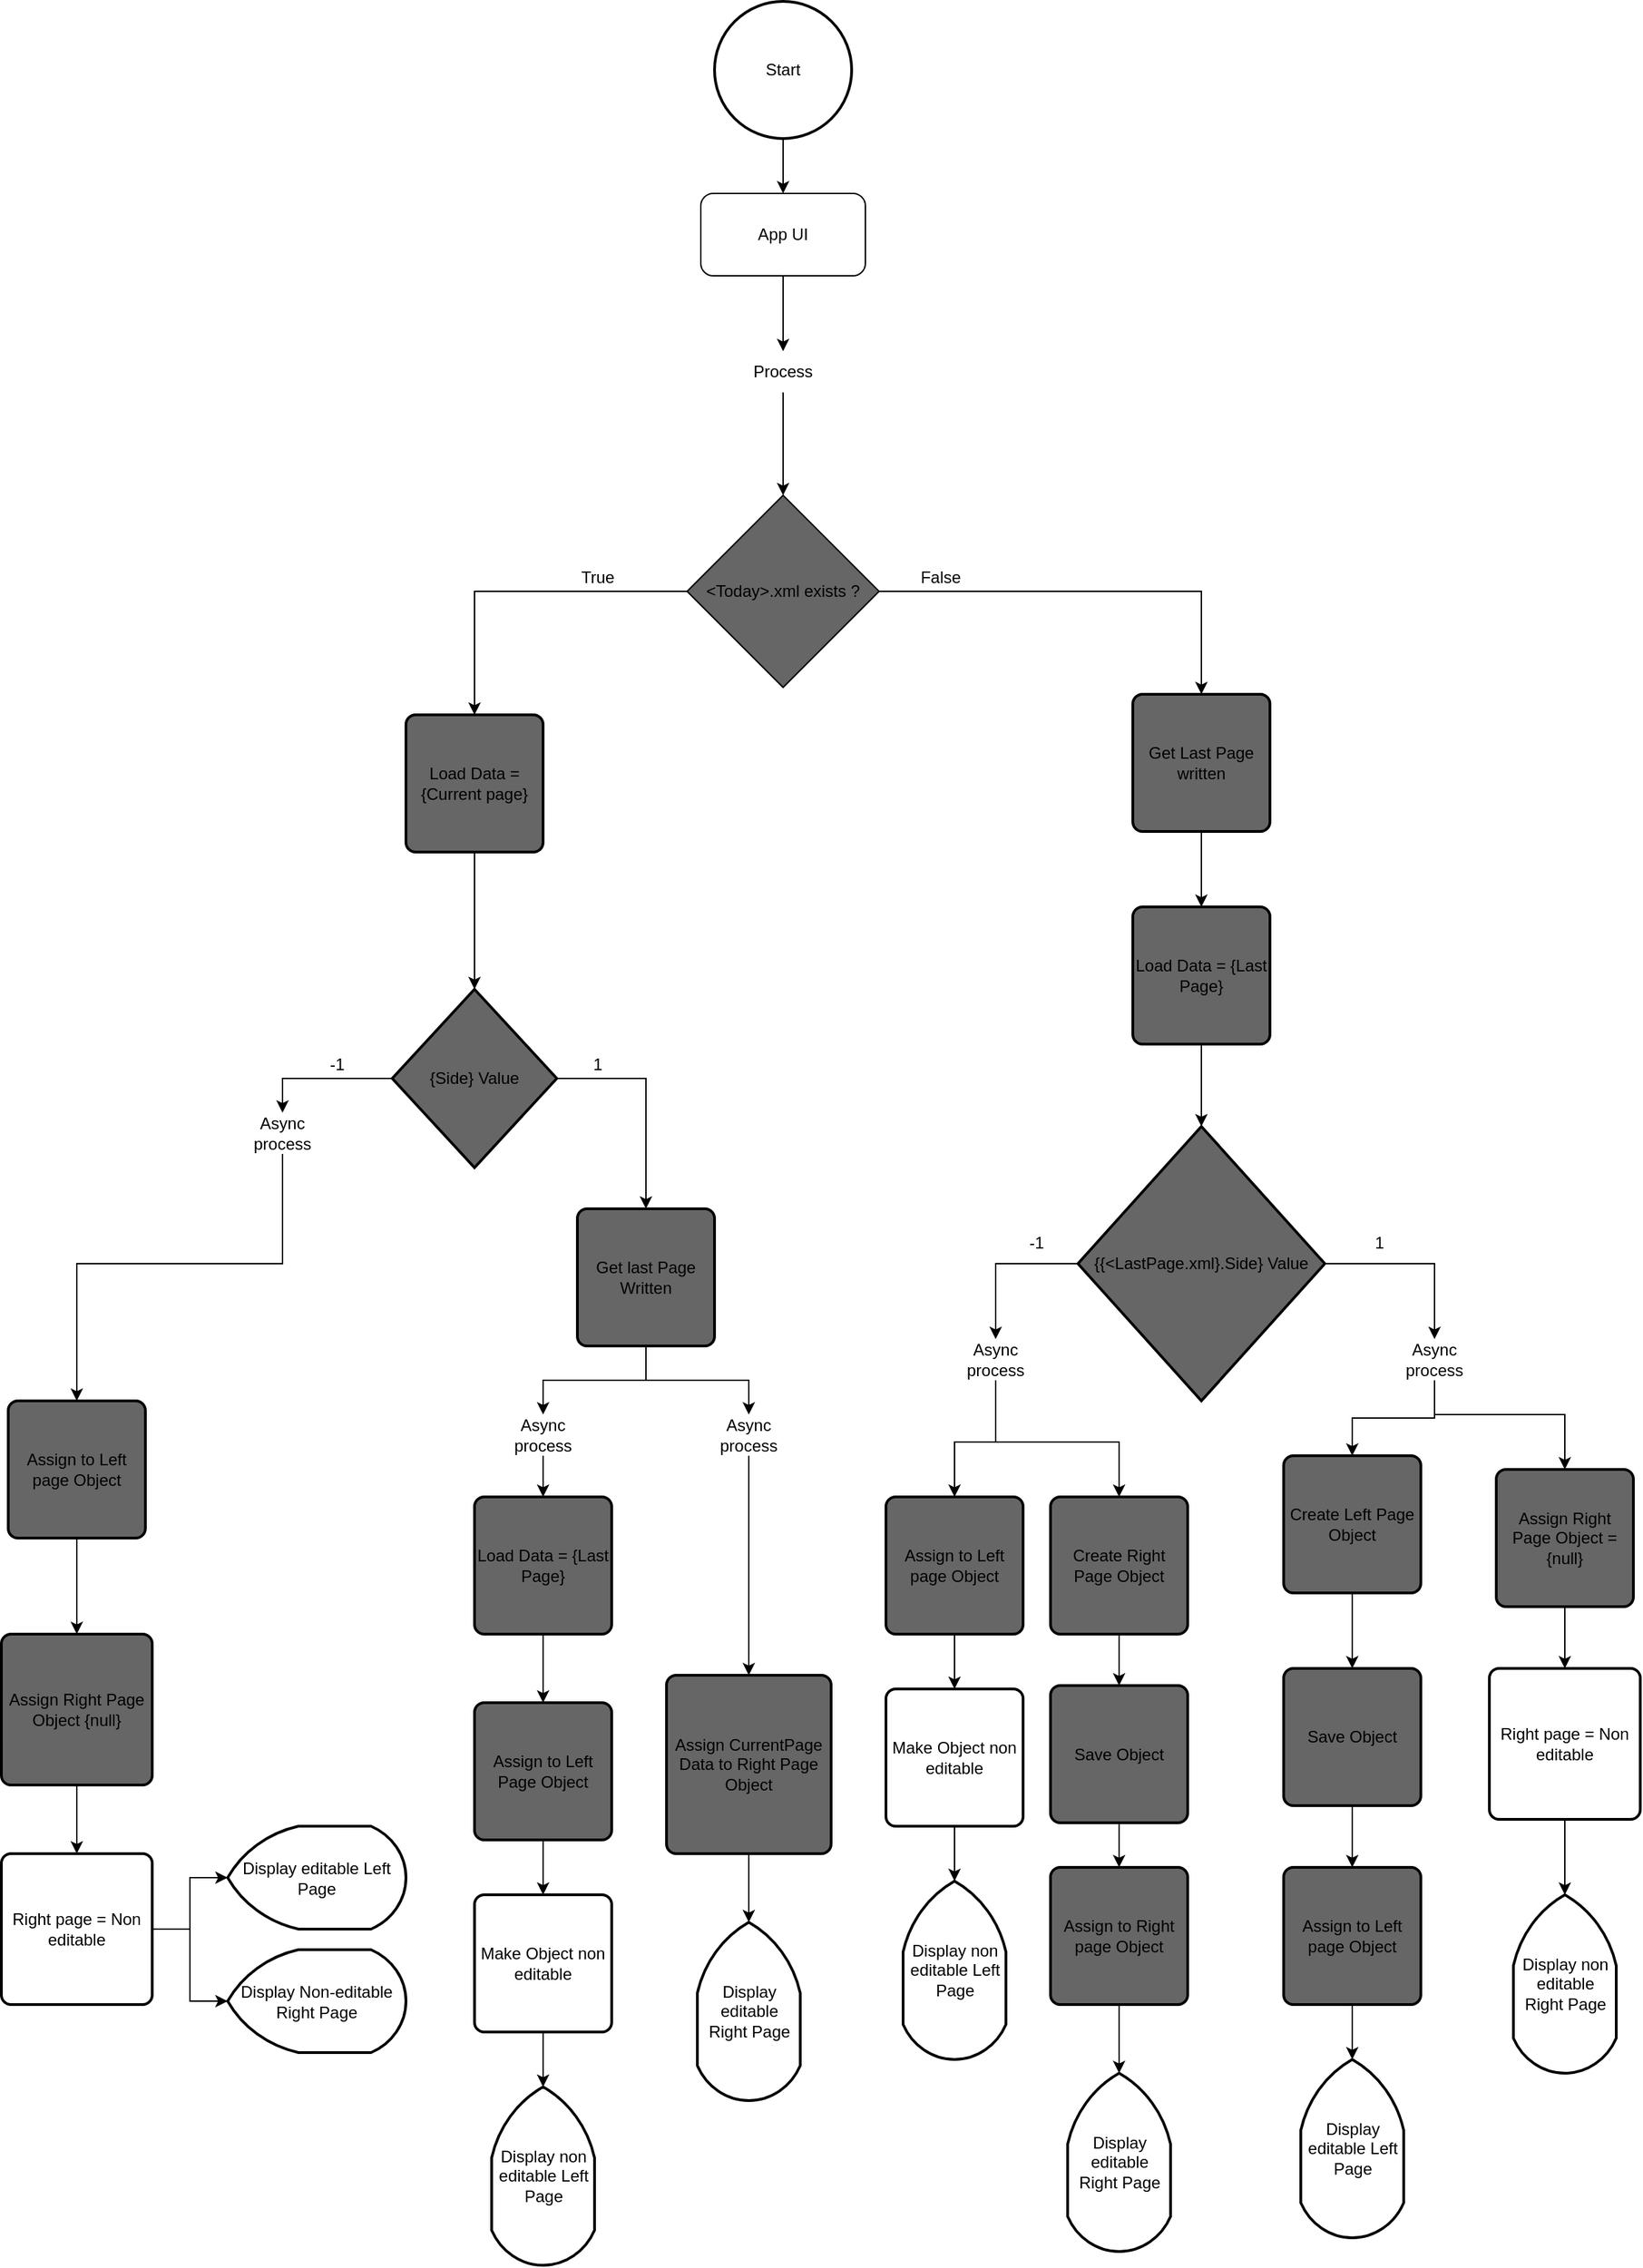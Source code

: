 <mxfile version="22.1.2" type="device">
  <diagram name="Page-1" id="rpkI72Xo0k0b87xjnRrb">
    <mxGraphModel dx="2140" dy="1721" grid="1" gridSize="10" guides="1" tooltips="1" connect="1" arrows="1" fold="1" page="1" pageScale="1" pageWidth="850" pageHeight="1100" math="0" shadow="0">
      <root>
        <mxCell id="0" />
        <mxCell id="1" parent="0" />
        <mxCell id="tKjdwNf_1LPHAgF9rWAc-18" style="edgeStyle=orthogonalEdgeStyle;rounded=0;orthogonalLoop=1;jettySize=auto;html=1;entryX=0.5;entryY=0;entryDx=0;entryDy=0;" parent="1" source="tKjdwNf_1LPHAgF9rWAc-20" target="tKjdwNf_1LPHAgF9rWAc-5" edge="1">
          <mxGeometry relative="1" as="geometry" />
        </mxCell>
        <mxCell id="tKjdwNf_1LPHAgF9rWAc-1" value="App UI" style="rounded=1;whiteSpace=wrap;html=1;" parent="1" vertex="1">
          <mxGeometry x="405" y="20" width="120" height="60" as="geometry" />
        </mxCell>
        <mxCell id="tKjdwNf_1LPHAgF9rWAc-71" style="edgeStyle=orthogonalEdgeStyle;rounded=0;orthogonalLoop=1;jettySize=auto;html=1;entryX=0.5;entryY=0;entryDx=0;entryDy=0;" parent="1" source="tKjdwNf_1LPHAgF9rWAc-5" target="tKjdwNf_1LPHAgF9rWAc-70" edge="1">
          <mxGeometry relative="1" as="geometry" />
        </mxCell>
        <mxCell id="tKjdwNf_1LPHAgF9rWAc-124" style="edgeStyle=orthogonalEdgeStyle;rounded=0;orthogonalLoop=1;jettySize=auto;html=1;entryX=0.5;entryY=0;entryDx=0;entryDy=0;" parent="1" source="tKjdwNf_1LPHAgF9rWAc-5" target="tKjdwNf_1LPHAgF9rWAc-123" edge="1">
          <mxGeometry relative="1" as="geometry" />
        </mxCell>
        <mxCell id="tKjdwNf_1LPHAgF9rWAc-5" value="&lt;div style=&quot;text-align: justify;&quot;&gt;&amp;lt;Today&amp;gt;.xml exists ?&lt;/div&gt;" style="rhombus;whiteSpace=wrap;html=1;fillColor=#666666;" parent="1" vertex="1">
          <mxGeometry x="395" y="240" width="140" height="140" as="geometry" />
        </mxCell>
        <mxCell id="tKjdwNf_1LPHAgF9rWAc-31" style="edgeStyle=orthogonalEdgeStyle;rounded=0;orthogonalLoop=1;jettySize=auto;html=1;entryX=0.5;entryY=0;entryDx=0;entryDy=0;" parent="1" source="tKjdwNf_1LPHAgF9rWAc-7" target="tKjdwNf_1LPHAgF9rWAc-30" edge="1">
          <mxGeometry relative="1" as="geometry" />
        </mxCell>
        <mxCell id="tKjdwNf_1LPHAgF9rWAc-51" style="edgeStyle=orthogonalEdgeStyle;rounded=0;orthogonalLoop=1;jettySize=auto;html=1;entryX=0.5;entryY=0;entryDx=0;entryDy=0;" parent="1" source="tKjdwNf_1LPHAgF9rWAc-7" target="tKjdwNf_1LPHAgF9rWAc-50" edge="1">
          <mxGeometry relative="1" as="geometry" />
        </mxCell>
        <mxCell id="tKjdwNf_1LPHAgF9rWAc-7" value="{Side} Value" style="strokeWidth=2;html=1;shape=mxgraph.flowchart.decision;whiteSpace=wrap;fillColor=#666666;" parent="1" vertex="1">
          <mxGeometry x="180" y="600" width="120" height="130" as="geometry" />
        </mxCell>
        <mxCell id="tKjdwNf_1LPHAgF9rWAc-12" value="True" style="text;html=1;strokeColor=none;fillColor=none;align=center;verticalAlign=middle;whiteSpace=wrap;rounded=0;" parent="1" vertex="1">
          <mxGeometry x="300" y="290" width="60" height="20" as="geometry" />
        </mxCell>
        <mxCell id="tKjdwNf_1LPHAgF9rWAc-13" value="-1" style="text;html=1;strokeColor=none;fillColor=none;align=center;verticalAlign=middle;whiteSpace=wrap;rounded=0;" parent="1" vertex="1">
          <mxGeometry x="110" y="640" width="60" height="30" as="geometry" />
        </mxCell>
        <mxCell id="tKjdwNf_1LPHAgF9rWAc-23" style="edgeStyle=orthogonalEdgeStyle;rounded=0;orthogonalLoop=1;jettySize=auto;html=1;entryX=0.5;entryY=0;entryDx=0;entryDy=0;" parent="1" source="tKjdwNf_1LPHAgF9rWAc-14" target="tKjdwNf_1LPHAgF9rWAc-22" edge="1">
          <mxGeometry relative="1" as="geometry" />
        </mxCell>
        <mxCell id="tKjdwNf_1LPHAgF9rWAc-14" value="Assign to Left page Object" style="rounded=1;whiteSpace=wrap;html=1;absoluteArcSize=1;arcSize=14;strokeWidth=2;fillColor=#666666;" parent="1" vertex="1">
          <mxGeometry x="-100" y="900" width="100" height="100" as="geometry" />
        </mxCell>
        <mxCell id="tKjdwNf_1LPHAgF9rWAc-16" style="edgeStyle=orthogonalEdgeStyle;rounded=0;orthogonalLoop=1;jettySize=auto;html=1;" parent="1" source="tKjdwNf_1LPHAgF9rWAc-15" target="tKjdwNf_1LPHAgF9rWAc-1" edge="1">
          <mxGeometry relative="1" as="geometry" />
        </mxCell>
        <mxCell id="tKjdwNf_1LPHAgF9rWAc-15" value="Start" style="strokeWidth=2;html=1;shape=mxgraph.flowchart.start_2;whiteSpace=wrap;" parent="1" vertex="1">
          <mxGeometry x="415" y="-120" width="100" height="100" as="geometry" />
        </mxCell>
        <mxCell id="tKjdwNf_1LPHAgF9rWAc-19" value="" style="edgeStyle=orthogonalEdgeStyle;rounded=0;orthogonalLoop=1;jettySize=auto;html=1;entryX=0.5;entryY=0;entryDx=0;entryDy=0;" parent="1" source="tKjdwNf_1LPHAgF9rWAc-1" target="tKjdwNf_1LPHAgF9rWAc-20" edge="1">
          <mxGeometry relative="1" as="geometry">
            <mxPoint x="465" y="80" as="sourcePoint" />
            <mxPoint x="465" y="240" as="targetPoint" />
          </mxGeometry>
        </mxCell>
        <mxCell id="tKjdwNf_1LPHAgF9rWAc-20" value="Process" style="text;html=1;strokeColor=none;fillColor=none;align=center;verticalAlign=middle;whiteSpace=wrap;rounded=0;" parent="1" vertex="1">
          <mxGeometry x="435" y="135" width="60" height="30" as="geometry" />
        </mxCell>
        <mxCell id="tKjdwNf_1LPHAgF9rWAc-25" style="edgeStyle=orthogonalEdgeStyle;rounded=0;orthogonalLoop=1;jettySize=auto;html=1;entryX=0.5;entryY=0;entryDx=0;entryDy=0;" parent="1" source="tKjdwNf_1LPHAgF9rWAc-22" target="tKjdwNf_1LPHAgF9rWAc-24" edge="1">
          <mxGeometry relative="1" as="geometry" />
        </mxCell>
        <mxCell id="tKjdwNf_1LPHAgF9rWAc-22" value="Assign Right Page Object {null}" style="rounded=1;whiteSpace=wrap;html=1;absoluteArcSize=1;arcSize=14;strokeWidth=2;fillColor=#666666;" parent="1" vertex="1">
          <mxGeometry x="-105" y="1070" width="110" height="110" as="geometry" />
        </mxCell>
        <mxCell id="tKjdwNf_1LPHAgF9rWAc-24" value="Right page = Non editable" style="rounded=1;whiteSpace=wrap;html=1;absoluteArcSize=1;arcSize=14;strokeWidth=2;" parent="1" vertex="1">
          <mxGeometry x="-105" y="1230" width="110" height="110" as="geometry" />
        </mxCell>
        <mxCell id="tKjdwNf_1LPHAgF9rWAc-26" value="Display editable Left Page" style="strokeWidth=2;html=1;shape=mxgraph.flowchart.display;whiteSpace=wrap;direction=east;" parent="1" vertex="1">
          <mxGeometry x="60" y="1210" width="130" height="75" as="geometry" />
        </mxCell>
        <mxCell id="tKjdwNf_1LPHAgF9rWAc-27" style="edgeStyle=orthogonalEdgeStyle;rounded=0;orthogonalLoop=1;jettySize=auto;html=1;entryX=0;entryY=0.5;entryDx=0;entryDy=0;entryPerimeter=0;" parent="1" source="tKjdwNf_1LPHAgF9rWAc-24" target="tKjdwNf_1LPHAgF9rWAc-26" edge="1">
          <mxGeometry relative="1" as="geometry" />
        </mxCell>
        <mxCell id="tKjdwNf_1LPHAgF9rWAc-28" value="Display Non-editable Right Page" style="strokeWidth=2;html=1;shape=mxgraph.flowchart.display;whiteSpace=wrap;direction=east;" parent="1" vertex="1">
          <mxGeometry x="60" y="1300" width="130" height="75" as="geometry" />
        </mxCell>
        <mxCell id="tKjdwNf_1LPHAgF9rWAc-29" style="edgeStyle=orthogonalEdgeStyle;rounded=0;orthogonalLoop=1;jettySize=auto;html=1;entryX=0;entryY=0.5;entryDx=0;entryDy=0;entryPerimeter=0;" parent="1" source="tKjdwNf_1LPHAgF9rWAc-24" target="tKjdwNf_1LPHAgF9rWAc-28" edge="1">
          <mxGeometry relative="1" as="geometry" />
        </mxCell>
        <mxCell id="tKjdwNf_1LPHAgF9rWAc-45" style="edgeStyle=orthogonalEdgeStyle;rounded=0;orthogonalLoop=1;jettySize=auto;html=1;entryX=0.5;entryY=0;entryDx=0;entryDy=0;" parent="1" source="tKjdwNf_1LPHAgF9rWAc-30" target="tKjdwNf_1LPHAgF9rWAc-43" edge="1">
          <mxGeometry relative="1" as="geometry" />
        </mxCell>
        <mxCell id="tKjdwNf_1LPHAgF9rWAc-46" style="edgeStyle=orthogonalEdgeStyle;rounded=0;orthogonalLoop=1;jettySize=auto;html=1;entryX=0.5;entryY=0;entryDx=0;entryDy=0;" parent="1" source="tKjdwNf_1LPHAgF9rWAc-30" target="tKjdwNf_1LPHAgF9rWAc-44" edge="1">
          <mxGeometry relative="1" as="geometry" />
        </mxCell>
        <mxCell id="tKjdwNf_1LPHAgF9rWAc-30" value="Get last Page Written" style="rounded=1;whiteSpace=wrap;html=1;absoluteArcSize=1;arcSize=14;strokeWidth=2;fillColor=#666666;" parent="1" vertex="1">
          <mxGeometry x="315" y="760" width="100" height="100" as="geometry" />
        </mxCell>
        <mxCell id="tKjdwNf_1LPHAgF9rWAc-32" value="1" style="text;html=1;strokeColor=none;fillColor=none;align=center;verticalAlign=middle;whiteSpace=wrap;rounded=0;" parent="1" vertex="1">
          <mxGeometry x="300" y="640" width="60" height="30" as="geometry" />
        </mxCell>
        <mxCell id="tKjdwNf_1LPHAgF9rWAc-59" style="edgeStyle=orthogonalEdgeStyle;rounded=0;orthogonalLoop=1;jettySize=auto;html=1;" parent="1" source="tKjdwNf_1LPHAgF9rWAc-39" target="tKjdwNf_1LPHAgF9rWAc-58" edge="1">
          <mxGeometry relative="1" as="geometry" />
        </mxCell>
        <mxCell id="tKjdwNf_1LPHAgF9rWAc-39" value="Load Data = {Last Page}" style="rounded=1;whiteSpace=wrap;html=1;absoluteArcSize=1;arcSize=14;strokeWidth=2;fillColor=#666666;" parent="1" vertex="1">
          <mxGeometry x="240" y="970" width="100" height="100" as="geometry" />
        </mxCell>
        <mxCell id="tKjdwNf_1LPHAgF9rWAc-47" style="edgeStyle=orthogonalEdgeStyle;rounded=0;orthogonalLoop=1;jettySize=auto;html=1;entryX=0.5;entryY=0;entryDx=0;entryDy=0;" parent="1" source="tKjdwNf_1LPHAgF9rWAc-43" target="tKjdwNf_1LPHAgF9rWAc-39" edge="1">
          <mxGeometry relative="1" as="geometry" />
        </mxCell>
        <mxCell id="tKjdwNf_1LPHAgF9rWAc-43" value="Async process" style="text;html=1;strokeColor=none;fillColor=none;align=center;verticalAlign=middle;whiteSpace=wrap;rounded=0;" parent="1" vertex="1">
          <mxGeometry x="260" y="910" width="60" height="30" as="geometry" />
        </mxCell>
        <mxCell id="tKjdwNf_1LPHAgF9rWAc-127" style="edgeStyle=orthogonalEdgeStyle;rounded=0;orthogonalLoop=1;jettySize=auto;html=1;entryX=0.5;entryY=0;entryDx=0;entryDy=0;" parent="1" source="tKjdwNf_1LPHAgF9rWAc-44" target="tKjdwNf_1LPHAgF9rWAc-60" edge="1">
          <mxGeometry relative="1" as="geometry" />
        </mxCell>
        <mxCell id="tKjdwNf_1LPHAgF9rWAc-44" value="Async process" style="text;html=1;strokeColor=none;fillColor=none;align=center;verticalAlign=middle;whiteSpace=wrap;rounded=0;" parent="1" vertex="1">
          <mxGeometry x="410" y="910" width="60" height="30" as="geometry" />
        </mxCell>
        <mxCell id="tKjdwNf_1LPHAgF9rWAc-128" style="edgeStyle=orthogonalEdgeStyle;rounded=0;orthogonalLoop=1;jettySize=auto;html=1;entryX=0.5;entryY=0;entryDx=0;entryDy=0;" parent="1" source="tKjdwNf_1LPHAgF9rWAc-50" target="tKjdwNf_1LPHAgF9rWAc-14" edge="1">
          <mxGeometry relative="1" as="geometry">
            <Array as="points">
              <mxPoint x="100" y="800" />
              <mxPoint x="-50" y="800" />
            </Array>
          </mxGeometry>
        </mxCell>
        <mxCell id="tKjdwNf_1LPHAgF9rWAc-50" value="Async process" style="text;html=1;strokeColor=none;fillColor=none;align=center;verticalAlign=middle;whiteSpace=wrap;rounded=0;" parent="1" vertex="1">
          <mxGeometry x="70" y="690" width="60" height="30" as="geometry" />
        </mxCell>
        <mxCell id="tKjdwNf_1LPHAgF9rWAc-64" style="edgeStyle=orthogonalEdgeStyle;rounded=0;orthogonalLoop=1;jettySize=auto;html=1;" parent="1" source="tKjdwNf_1LPHAgF9rWAc-58" target="tKjdwNf_1LPHAgF9rWAc-63" edge="1">
          <mxGeometry relative="1" as="geometry" />
        </mxCell>
        <mxCell id="tKjdwNf_1LPHAgF9rWAc-58" value="Assign to Left Page Object" style="rounded=1;whiteSpace=wrap;html=1;absoluteArcSize=1;arcSize=14;strokeWidth=2;fillColor=#666666;" parent="1" vertex="1">
          <mxGeometry x="240" y="1120" width="100" height="100" as="geometry" />
        </mxCell>
        <mxCell id="tKjdwNf_1LPHAgF9rWAc-60" value="Assign CurrentPage Data to Right Page Object" style="rounded=1;whiteSpace=wrap;html=1;absoluteArcSize=1;arcSize=14;strokeWidth=2;fillColor=#666666;" parent="1" vertex="1">
          <mxGeometry x="380" y="1100" width="120" height="130" as="geometry" />
        </mxCell>
        <mxCell id="tKjdwNf_1LPHAgF9rWAc-63" value="Make Object non editable" style="rounded=1;whiteSpace=wrap;html=1;absoluteArcSize=1;arcSize=14;strokeWidth=2;" parent="1" vertex="1">
          <mxGeometry x="240" y="1260" width="100" height="100" as="geometry" />
        </mxCell>
        <mxCell id="tKjdwNf_1LPHAgF9rWAc-66" value="Display non editable Left Page" style="strokeWidth=2;html=1;shape=mxgraph.flowchart.display;whiteSpace=wrap;direction=south;" parent="1" vertex="1">
          <mxGeometry x="252.5" y="1400" width="75" height="130" as="geometry" />
        </mxCell>
        <mxCell id="tKjdwNf_1LPHAgF9rWAc-67" style="edgeStyle=orthogonalEdgeStyle;rounded=0;orthogonalLoop=1;jettySize=auto;html=1;entryX=0;entryY=0.5;entryDx=0;entryDy=0;entryPerimeter=0;" parent="1" source="tKjdwNf_1LPHAgF9rWAc-63" target="tKjdwNf_1LPHAgF9rWAc-66" edge="1">
          <mxGeometry relative="1" as="geometry" />
        </mxCell>
        <mxCell id="tKjdwNf_1LPHAgF9rWAc-68" value="Display editable Right Page" style="strokeWidth=2;html=1;shape=mxgraph.flowchart.display;whiteSpace=wrap;direction=south;" parent="1" vertex="1">
          <mxGeometry x="402.5" y="1280" width="75" height="130" as="geometry" />
        </mxCell>
        <mxCell id="tKjdwNf_1LPHAgF9rWAc-69" style="edgeStyle=orthogonalEdgeStyle;rounded=0;orthogonalLoop=1;jettySize=auto;html=1;entryX=0;entryY=0.5;entryDx=0;entryDy=0;entryPerimeter=0;" parent="1" source="tKjdwNf_1LPHAgF9rWAc-60" target="tKjdwNf_1LPHAgF9rWAc-68" edge="1">
          <mxGeometry relative="1" as="geometry" />
        </mxCell>
        <mxCell id="tKjdwNf_1LPHAgF9rWAc-77" style="edgeStyle=orthogonalEdgeStyle;rounded=0;orthogonalLoop=1;jettySize=auto;html=1;entryX=0.5;entryY=0;entryDx=0;entryDy=0;" parent="1" source="tKjdwNf_1LPHAgF9rWAc-70" target="tKjdwNf_1LPHAgF9rWAc-76" edge="1">
          <mxGeometry relative="1" as="geometry" />
        </mxCell>
        <mxCell id="tKjdwNf_1LPHAgF9rWAc-70" value="Get Last Page written" style="rounded=1;whiteSpace=wrap;html=1;absoluteArcSize=1;arcSize=14;strokeWidth=2;fillColor=#666666;" parent="1" vertex="1">
          <mxGeometry x="720" y="385" width="100" height="100" as="geometry" />
        </mxCell>
        <mxCell id="tKjdwNf_1LPHAgF9rWAc-73" value="False" style="text;html=1;strokeColor=none;fillColor=none;align=center;verticalAlign=middle;whiteSpace=wrap;rounded=0;" parent="1" vertex="1">
          <mxGeometry x="550" y="290" width="60" height="20" as="geometry" />
        </mxCell>
        <mxCell id="tKjdwNf_1LPHAgF9rWAc-76" value="Load Data = {Last Page}" style="rounded=1;whiteSpace=wrap;html=1;absoluteArcSize=1;arcSize=14;strokeWidth=2;fillColor=#666666;" parent="1" vertex="1">
          <mxGeometry x="720" y="540" width="100" height="100" as="geometry" />
        </mxCell>
        <mxCell id="tKjdwNf_1LPHAgF9rWAc-104" style="edgeStyle=orthogonalEdgeStyle;rounded=0;orthogonalLoop=1;jettySize=auto;html=1;entryX=0.5;entryY=0;entryDx=0;entryDy=0;" parent="1" source="tKjdwNf_1LPHAgF9rWAc-78" target="tKjdwNf_1LPHAgF9rWAc-103" edge="1">
          <mxGeometry relative="1" as="geometry" />
        </mxCell>
        <mxCell id="tKjdwNf_1LPHAgF9rWAc-78" value="{{&amp;lt;LastPage.xml}.Side} Value" style="strokeWidth=2;html=1;shape=mxgraph.flowchart.decision;whiteSpace=wrap;fillColor=#666666;" parent="1" vertex="1">
          <mxGeometry x="680" y="700" width="180" height="200" as="geometry" />
        </mxCell>
        <mxCell id="tKjdwNf_1LPHAgF9rWAc-80" style="edgeStyle=orthogonalEdgeStyle;rounded=0;orthogonalLoop=1;jettySize=auto;html=1;entryX=0.5;entryY=0;entryDx=0;entryDy=0;entryPerimeter=0;" parent="1" source="tKjdwNf_1LPHAgF9rWAc-76" target="tKjdwNf_1LPHAgF9rWAc-78" edge="1">
          <mxGeometry relative="1" as="geometry" />
        </mxCell>
        <mxCell id="tKjdwNf_1LPHAgF9rWAc-98" style="edgeStyle=orthogonalEdgeStyle;rounded=0;orthogonalLoop=1;jettySize=auto;html=1;entryX=0.5;entryY=0;entryDx=0;entryDy=0;" parent="1" source="tKjdwNf_1LPHAgF9rWAc-81" target="tKjdwNf_1LPHAgF9rWAc-97" edge="1">
          <mxGeometry relative="1" as="geometry" />
        </mxCell>
        <mxCell id="tKjdwNf_1LPHAgF9rWAc-81" value="Assign to Left page Object" style="rounded=1;whiteSpace=wrap;html=1;absoluteArcSize=1;arcSize=14;strokeWidth=2;fillColor=#666666;" parent="1" vertex="1">
          <mxGeometry x="540" y="970" width="100" height="100" as="geometry" />
        </mxCell>
        <mxCell id="tKjdwNf_1LPHAgF9rWAc-85" value="-1" style="text;html=1;strokeColor=none;fillColor=none;align=center;verticalAlign=middle;whiteSpace=wrap;rounded=0;" parent="1" vertex="1">
          <mxGeometry x="620" y="770" width="60" height="30" as="geometry" />
        </mxCell>
        <mxCell id="tKjdwNf_1LPHAgF9rWAc-86" value="" style="edgeStyle=orthogonalEdgeStyle;rounded=0;orthogonalLoop=1;jettySize=auto;html=1;exitX=0;exitY=0.5;exitDx=0;exitDy=0;exitPerimeter=0;" parent="1" source="tKjdwNf_1LPHAgF9rWAc-78" target="tKjdwNf_1LPHAgF9rWAc-87" edge="1">
          <mxGeometry relative="1" as="geometry">
            <mxPoint x="680" y="800" as="sourcePoint" />
            <mxPoint x="620" y="950" as="targetPoint" />
            <Array as="points">
              <mxPoint x="620" y="800" />
            </Array>
          </mxGeometry>
        </mxCell>
        <mxCell id="tKjdwNf_1LPHAgF9rWAc-88" style="edgeStyle=orthogonalEdgeStyle;rounded=0;orthogonalLoop=1;jettySize=auto;html=1;entryX=0.5;entryY=0;entryDx=0;entryDy=0;" parent="1" source="tKjdwNf_1LPHAgF9rWAc-87" target="tKjdwNf_1LPHAgF9rWAc-81" edge="1">
          <mxGeometry relative="1" as="geometry">
            <Array as="points">
              <mxPoint x="620" y="930" />
              <mxPoint x="590" y="930" />
            </Array>
          </mxGeometry>
        </mxCell>
        <mxCell id="tKjdwNf_1LPHAgF9rWAc-90" style="edgeStyle=orthogonalEdgeStyle;rounded=0;orthogonalLoop=1;jettySize=auto;html=1;entryX=0.5;entryY=0;entryDx=0;entryDy=0;" parent="1" source="tKjdwNf_1LPHAgF9rWAc-87" target="tKjdwNf_1LPHAgF9rWAc-89" edge="1">
          <mxGeometry relative="1" as="geometry">
            <Array as="points">
              <mxPoint x="620" y="930" />
              <mxPoint x="710" y="930" />
            </Array>
          </mxGeometry>
        </mxCell>
        <mxCell id="tKjdwNf_1LPHAgF9rWAc-87" value="Async process" style="text;html=1;strokeColor=none;fillColor=none;align=center;verticalAlign=middle;whiteSpace=wrap;rounded=0;" parent="1" vertex="1">
          <mxGeometry x="590" y="855" width="60" height="30" as="geometry" />
        </mxCell>
        <mxCell id="tKjdwNf_1LPHAgF9rWAc-93" style="edgeStyle=orthogonalEdgeStyle;rounded=0;orthogonalLoop=1;jettySize=auto;html=1;entryX=0;entryY=0.5;entryDx=0;entryDy=0;" parent="1" source="tKjdwNf_1LPHAgF9rWAc-89" target="tKjdwNf_1LPHAgF9rWAc-92" edge="1">
          <mxGeometry relative="1" as="geometry" />
        </mxCell>
        <mxCell id="tKjdwNf_1LPHAgF9rWAc-89" value="Create Right Page Object" style="rounded=1;whiteSpace=wrap;html=1;absoluteArcSize=1;arcSize=14;strokeWidth=2;fillColor=#666666;" parent="1" vertex="1">
          <mxGeometry x="660" y="970" width="100" height="100" as="geometry" />
        </mxCell>
        <mxCell id="tKjdwNf_1LPHAgF9rWAc-96" style="edgeStyle=orthogonalEdgeStyle;rounded=0;orthogonalLoop=1;jettySize=auto;html=1;entryX=0.5;entryY=0;entryDx=0;entryDy=0;" parent="1" source="tKjdwNf_1LPHAgF9rWAc-92" target="tKjdwNf_1LPHAgF9rWAc-95" edge="1">
          <mxGeometry relative="1" as="geometry" />
        </mxCell>
        <mxCell id="tKjdwNf_1LPHAgF9rWAc-92" value="Save Object" style="rounded=1;whiteSpace=wrap;html=1;absoluteArcSize=1;arcSize=14;strokeWidth=2;direction=south;fillColor=#666666;" parent="1" vertex="1">
          <mxGeometry x="660" y="1107.5" width="100" height="100" as="geometry" />
        </mxCell>
        <mxCell id="tKjdwNf_1LPHAgF9rWAc-95" value="Assign to Right page Object" style="rounded=1;whiteSpace=wrap;html=1;absoluteArcSize=1;arcSize=14;strokeWidth=2;fillColor=#666666;" parent="1" vertex="1">
          <mxGeometry x="660" y="1240" width="100" height="100" as="geometry" />
        </mxCell>
        <mxCell id="tKjdwNf_1LPHAgF9rWAc-97" value="Make Object non editable" style="rounded=1;whiteSpace=wrap;html=1;absoluteArcSize=1;arcSize=14;strokeWidth=2;" parent="1" vertex="1">
          <mxGeometry x="540" y="1110" width="100" height="100" as="geometry" />
        </mxCell>
        <mxCell id="tKjdwNf_1LPHAgF9rWAc-99" value="Display non editable Left Page" style="strokeWidth=2;html=1;shape=mxgraph.flowchart.display;whiteSpace=wrap;direction=south;" parent="1" vertex="1">
          <mxGeometry x="552.5" y="1250" width="75" height="130" as="geometry" />
        </mxCell>
        <mxCell id="tKjdwNf_1LPHAgF9rWAc-100" style="edgeStyle=orthogonalEdgeStyle;rounded=0;orthogonalLoop=1;jettySize=auto;html=1;entryX=0;entryY=0.5;entryDx=0;entryDy=0;entryPerimeter=0;" parent="1" source="tKjdwNf_1LPHAgF9rWAc-97" target="tKjdwNf_1LPHAgF9rWAc-99" edge="1">
          <mxGeometry relative="1" as="geometry" />
        </mxCell>
        <mxCell id="tKjdwNf_1LPHAgF9rWAc-101" value="Display editable Right Page" style="strokeWidth=2;html=1;shape=mxgraph.flowchart.display;whiteSpace=wrap;direction=south;" parent="1" vertex="1">
          <mxGeometry x="672.5" y="1390" width="75" height="130" as="geometry" />
        </mxCell>
        <mxCell id="tKjdwNf_1LPHAgF9rWAc-102" style="edgeStyle=orthogonalEdgeStyle;rounded=0;orthogonalLoop=1;jettySize=auto;html=1;entryX=0;entryY=0.5;entryDx=0;entryDy=0;entryPerimeter=0;" parent="1" source="tKjdwNf_1LPHAgF9rWAc-95" target="tKjdwNf_1LPHAgF9rWAc-101" edge="1">
          <mxGeometry relative="1" as="geometry" />
        </mxCell>
        <mxCell id="tKjdwNf_1LPHAgF9rWAc-108" style="edgeStyle=orthogonalEdgeStyle;rounded=0;orthogonalLoop=1;jettySize=auto;html=1;entryX=0.5;entryY=0;entryDx=0;entryDy=0;" parent="1" source="tKjdwNf_1LPHAgF9rWAc-103" target="tKjdwNf_1LPHAgF9rWAc-106" edge="1">
          <mxGeometry relative="1" as="geometry" />
        </mxCell>
        <mxCell id="tKjdwNf_1LPHAgF9rWAc-110" style="edgeStyle=orthogonalEdgeStyle;rounded=0;orthogonalLoop=1;jettySize=auto;html=1;entryX=0.5;entryY=0;entryDx=0;entryDy=0;" parent="1" source="tKjdwNf_1LPHAgF9rWAc-103" target="tKjdwNf_1LPHAgF9rWAc-109" edge="1">
          <mxGeometry relative="1" as="geometry">
            <Array as="points">
              <mxPoint x="940" y="910" />
              <mxPoint x="1035" y="910" />
            </Array>
          </mxGeometry>
        </mxCell>
        <mxCell id="tKjdwNf_1LPHAgF9rWAc-103" value="Async process" style="text;html=1;strokeColor=none;fillColor=none;align=center;verticalAlign=middle;whiteSpace=wrap;rounded=0;" parent="1" vertex="1">
          <mxGeometry x="910" y="855" width="60" height="30" as="geometry" />
        </mxCell>
        <mxCell id="tKjdwNf_1LPHAgF9rWAc-105" value="1" style="text;html=1;strokeColor=none;fillColor=none;align=center;verticalAlign=middle;whiteSpace=wrap;rounded=0;" parent="1" vertex="1">
          <mxGeometry x="870" y="770" width="60" height="30" as="geometry" />
        </mxCell>
        <mxCell id="tKjdwNf_1LPHAgF9rWAc-112" style="edgeStyle=orthogonalEdgeStyle;rounded=0;orthogonalLoop=1;jettySize=auto;html=1;entryX=0;entryY=0.5;entryDx=0;entryDy=0;" parent="1" source="tKjdwNf_1LPHAgF9rWAc-106" target="tKjdwNf_1LPHAgF9rWAc-111" edge="1">
          <mxGeometry relative="1" as="geometry" />
        </mxCell>
        <mxCell id="tKjdwNf_1LPHAgF9rWAc-106" value="Create Left Page Object" style="rounded=1;whiteSpace=wrap;html=1;absoluteArcSize=1;arcSize=14;strokeWidth=2;fillColor=#666666;" parent="1" vertex="1">
          <mxGeometry x="830" y="940" width="100" height="100" as="geometry" />
        </mxCell>
        <mxCell id="tKjdwNf_1LPHAgF9rWAc-119" style="edgeStyle=orthogonalEdgeStyle;rounded=0;orthogonalLoop=1;jettySize=auto;html=1;entryX=0.5;entryY=0;entryDx=0;entryDy=0;" parent="1" source="tKjdwNf_1LPHAgF9rWAc-109" target="tKjdwNf_1LPHAgF9rWAc-118" edge="1">
          <mxGeometry relative="1" as="geometry" />
        </mxCell>
        <mxCell id="tKjdwNf_1LPHAgF9rWAc-109" value="Assign Right Page Object = {null}" style="rounded=1;whiteSpace=wrap;html=1;absoluteArcSize=1;arcSize=14;strokeWidth=2;fillColor=#666666;" parent="1" vertex="1">
          <mxGeometry x="985" y="950" width="100" height="100" as="geometry" />
        </mxCell>
        <mxCell id="tKjdwNf_1LPHAgF9rWAc-114" style="edgeStyle=orthogonalEdgeStyle;rounded=0;orthogonalLoop=1;jettySize=auto;html=1;entryX=0.5;entryY=0;entryDx=0;entryDy=0;" parent="1" source="tKjdwNf_1LPHAgF9rWAc-111" target="tKjdwNf_1LPHAgF9rWAc-113" edge="1">
          <mxGeometry relative="1" as="geometry" />
        </mxCell>
        <mxCell id="tKjdwNf_1LPHAgF9rWAc-111" value="Save Object" style="rounded=1;whiteSpace=wrap;html=1;absoluteArcSize=1;arcSize=14;strokeWidth=2;direction=south;fillColor=#666666;" parent="1" vertex="1">
          <mxGeometry x="830" y="1095" width="100" height="100" as="geometry" />
        </mxCell>
        <mxCell id="tKjdwNf_1LPHAgF9rWAc-113" value="Assign to Left page Object" style="rounded=1;whiteSpace=wrap;html=1;absoluteArcSize=1;arcSize=14;strokeWidth=2;fillColor=#666666;" parent="1" vertex="1">
          <mxGeometry x="830" y="1240" width="100" height="100" as="geometry" />
        </mxCell>
        <mxCell id="tKjdwNf_1LPHAgF9rWAc-115" value="Display editable Left Page" style="strokeWidth=2;html=1;shape=mxgraph.flowchart.display;whiteSpace=wrap;direction=south;" parent="1" vertex="1">
          <mxGeometry x="842.5" y="1380" width="75" height="130" as="geometry" />
        </mxCell>
        <mxCell id="tKjdwNf_1LPHAgF9rWAc-117" style="edgeStyle=orthogonalEdgeStyle;rounded=0;orthogonalLoop=1;jettySize=auto;html=1;entryX=0;entryY=0.5;entryDx=0;entryDy=0;entryPerimeter=0;" parent="1" source="tKjdwNf_1LPHAgF9rWAc-113" target="tKjdwNf_1LPHAgF9rWAc-115" edge="1">
          <mxGeometry relative="1" as="geometry" />
        </mxCell>
        <mxCell id="tKjdwNf_1LPHAgF9rWAc-121" style="edgeStyle=orthogonalEdgeStyle;rounded=0;orthogonalLoop=1;jettySize=auto;html=1;" parent="1" source="tKjdwNf_1LPHAgF9rWAc-118" target="tKjdwNf_1LPHAgF9rWAc-120" edge="1">
          <mxGeometry relative="1" as="geometry" />
        </mxCell>
        <mxCell id="tKjdwNf_1LPHAgF9rWAc-118" value="Right page = Non editable" style="rounded=1;whiteSpace=wrap;html=1;absoluteArcSize=1;arcSize=14;strokeWidth=2;" parent="1" vertex="1">
          <mxGeometry x="980" y="1095" width="110" height="110" as="geometry" />
        </mxCell>
        <mxCell id="tKjdwNf_1LPHAgF9rWAc-120" value="Display non editable Right Page" style="strokeWidth=2;html=1;shape=mxgraph.flowchart.display;whiteSpace=wrap;direction=south;" parent="1" vertex="1">
          <mxGeometry x="997.5" y="1260" width="75" height="130" as="geometry" />
        </mxCell>
        <mxCell id="tKjdwNf_1LPHAgF9rWAc-123" value="Load Data = {Current page}" style="rounded=1;whiteSpace=wrap;html=1;absoluteArcSize=1;arcSize=14;strokeWidth=2;fillColor=#666666;" parent="1" vertex="1">
          <mxGeometry x="190" y="400" width="100" height="100" as="geometry" />
        </mxCell>
        <mxCell id="tKjdwNf_1LPHAgF9rWAc-125" style="edgeStyle=orthogonalEdgeStyle;rounded=0;orthogonalLoop=1;jettySize=auto;html=1;entryX=0.5;entryY=0;entryDx=0;entryDy=0;entryPerimeter=0;" parent="1" source="tKjdwNf_1LPHAgF9rWAc-123" target="tKjdwNf_1LPHAgF9rWAc-7" edge="1">
          <mxGeometry relative="1" as="geometry" />
        </mxCell>
      </root>
    </mxGraphModel>
  </diagram>
</mxfile>
